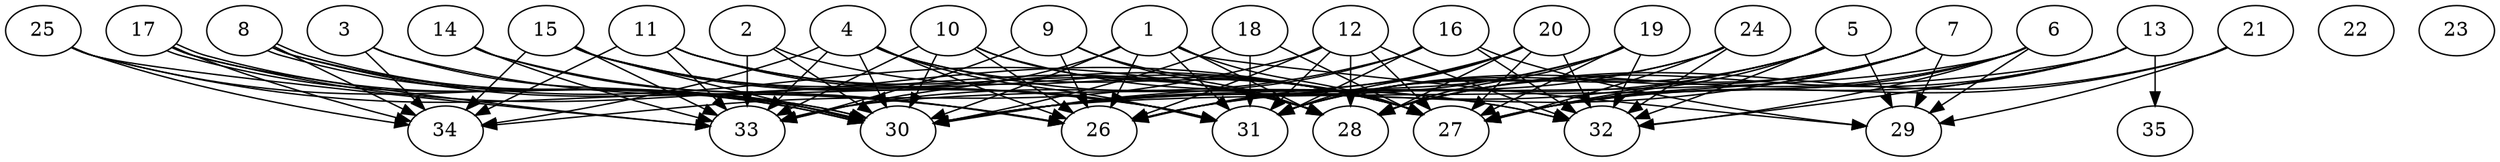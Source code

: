 // DAG automatically generated by daggen at Thu Oct  3 14:05:37 2019
// ./daggen --dot -n 35 --ccr 0.5 --fat 0.9 --regular 0.9 --density 0.7 --mindata 5242880 --maxdata 52428800 
digraph G {
  1 [size="102830080", alpha="0.09", expect_size="51415040"] 
  1 -> 26 [size ="51415040"]
  1 -> 27 [size ="51415040"]
  1 -> 28 [size ="51415040"]
  1 -> 29 [size ="51415040"]
  1 -> 30 [size ="51415040"]
  1 -> 31 [size ="51415040"]
  1 -> 33 [size ="51415040"]
  2 [size="78880768", alpha="0.13", expect_size="39440384"] 
  2 -> 27 [size ="39440384"]
  2 -> 30 [size ="39440384"]
  2 -> 33 [size ="39440384"]
  3 [size="77899776", alpha="0.04", expect_size="38949888"] 
  3 -> 27 [size ="38949888"]
  3 -> 30 [size ="38949888"]
  3 -> 34 [size ="38949888"]
  4 [size="51101696", alpha="0.01", expect_size="25550848"] 
  4 -> 26 [size ="25550848"]
  4 -> 27 [size ="25550848"]
  4 -> 30 [size ="25550848"]
  4 -> 31 [size ="25550848"]
  4 -> 32 [size ="25550848"]
  4 -> 33 [size ="25550848"]
  4 -> 34 [size ="25550848"]
  5 [size="97179648", alpha="0.07", expect_size="48589824"] 
  5 -> 26 [size ="48589824"]
  5 -> 27 [size ="48589824"]
  5 -> 29 [size ="48589824"]
  5 -> 30 [size ="48589824"]
  5 -> 31 [size ="48589824"]
  5 -> 32 [size ="48589824"]
  6 [size="28557312", alpha="0.10", expect_size="14278656"] 
  6 -> 27 [size ="14278656"]
  6 -> 29 [size ="14278656"]
  6 -> 31 [size ="14278656"]
  6 -> 32 [size ="14278656"]
  6 -> 33 [size ="14278656"]
  7 [size="78483456", alpha="0.19", expect_size="39241728"] 
  7 -> 27 [size ="39241728"]
  7 -> 28 [size ="39241728"]
  7 -> 29 [size ="39241728"]
  7 -> 30 [size ="39241728"]
  7 -> 31 [size ="39241728"]
  8 [size="15349760", alpha="0.15", expect_size="7674880"] 
  8 -> 26 [size ="7674880"]
  8 -> 28 [size ="7674880"]
  8 -> 30 [size ="7674880"]
  8 -> 30 [size ="7674880"]
  8 -> 34 [size ="7674880"]
  9 [size="71587840", alpha="0.14", expect_size="35793920"] 
  9 -> 26 [size ="35793920"]
  9 -> 27 [size ="35793920"]
  9 -> 28 [size ="35793920"]
  9 -> 33 [size ="35793920"]
  10 [size="37093376", alpha="0.10", expect_size="18546688"] 
  10 -> 26 [size ="18546688"]
  10 -> 28 [size ="18546688"]
  10 -> 30 [size ="18546688"]
  10 -> 32 [size ="18546688"]
  10 -> 33 [size ="18546688"]
  11 [size="52488192", alpha="0.01", expect_size="26244096"] 
  11 -> 27 [size ="26244096"]
  11 -> 28 [size ="26244096"]
  11 -> 31 [size ="26244096"]
  11 -> 33 [size ="26244096"]
  11 -> 34 [size ="26244096"]
  12 [size="94820352", alpha="0.05", expect_size="47410176"] 
  12 -> 26 [size ="47410176"]
  12 -> 27 [size ="47410176"]
  12 -> 28 [size ="47410176"]
  12 -> 31 [size ="47410176"]
  12 -> 32 [size ="47410176"]
  12 -> 34 [size ="47410176"]
  13 [size="63807488", alpha="0.05", expect_size="31903744"] 
  13 -> 27 [size ="31903744"]
  13 -> 28 [size ="31903744"]
  13 -> 30 [size ="31903744"]
  13 -> 32 [size ="31903744"]
  13 -> 35 [size ="31903744"]
  14 [size="83861504", alpha="0.01", expect_size="41930752"] 
  14 -> 26 [size ="41930752"]
  14 -> 31 [size ="41930752"]
  14 -> 33 [size ="41930752"]
  15 [size="86937600", alpha="0.17", expect_size="43468800"] 
  15 -> 27 [size ="43468800"]
  15 -> 28 [size ="43468800"]
  15 -> 30 [size ="43468800"]
  15 -> 31 [size ="43468800"]
  15 -> 33 [size ="43468800"]
  15 -> 34 [size ="43468800"]
  16 [size="24584192", alpha="0.04", expect_size="12292096"] 
  16 -> 29 [size ="12292096"]
  16 -> 30 [size ="12292096"]
  16 -> 31 [size ="12292096"]
  16 -> 32 [size ="12292096"]
  16 -> 33 [size ="12292096"]
  17 [size="72323072", alpha="0.09", expect_size="36161536"] 
  17 -> 30 [size ="36161536"]
  17 -> 30 [size ="36161536"]
  17 -> 31 [size ="36161536"]
  17 -> 33 [size ="36161536"]
  17 -> 34 [size ="36161536"]
  18 [size="65941504", alpha="0.01", expect_size="32970752"] 
  18 -> 27 [size ="32970752"]
  18 -> 30 [size ="32970752"]
  18 -> 31 [size ="32970752"]
  19 [size="41203712", alpha="0.19", expect_size="20601856"] 
  19 -> 26 [size ="20601856"]
  19 -> 27 [size ="20601856"]
  19 -> 28 [size ="20601856"]
  19 -> 30 [size ="20601856"]
  19 -> 32 [size ="20601856"]
  20 [size="14921728", alpha="0.07", expect_size="7460864"] 
  20 -> 26 [size ="7460864"]
  20 -> 27 [size ="7460864"]
  20 -> 28 [size ="7460864"]
  20 -> 30 [size ="7460864"]
  20 -> 31 [size ="7460864"]
  20 -> 32 [size ="7460864"]
  21 [size="64434176", alpha="0.15", expect_size="32217088"] 
  21 -> 27 [size ="32217088"]
  21 -> 28 [size ="32217088"]
  21 -> 29 [size ="32217088"]
  22 [size="69277696", alpha="0.17", expect_size="34638848"] 
  23 [size="90812416", alpha="0.14", expect_size="45406208"] 
  24 [size="20320256", alpha="0.19", expect_size="10160128"] 
  24 -> 26 [size ="10160128"]
  24 -> 27 [size ="10160128"]
  24 -> 31 [size ="10160128"]
  24 -> 32 [size ="10160128"]
  25 [size="25593856", alpha="0.03", expect_size="12796928"] 
  25 -> 26 [size ="12796928"]
  25 -> 30 [size ="12796928"]
  25 -> 33 [size ="12796928"]
  25 -> 34 [size ="12796928"]
  26 [size="11765760", alpha="0.10", expect_size="5882880"] 
  27 [size="30633984", alpha="0.12", expect_size="15316992"] 
  28 [size="73551872", alpha="0.15", expect_size="36775936"] 
  29 [size="78475264", alpha="0.11", expect_size="39237632"] 
  30 [size="73431040", alpha="0.12", expect_size="36715520"] 
  31 [size="13033472", alpha="0.03", expect_size="6516736"] 
  32 [size="84000768", alpha="0.11", expect_size="42000384"] 
  33 [size="71612416", alpha="0.10", expect_size="35806208"] 
  34 [size="43282432", alpha="0.05", expect_size="21641216"] 
  35 [size="39628800", alpha="0.17", expect_size="19814400"] 
}
